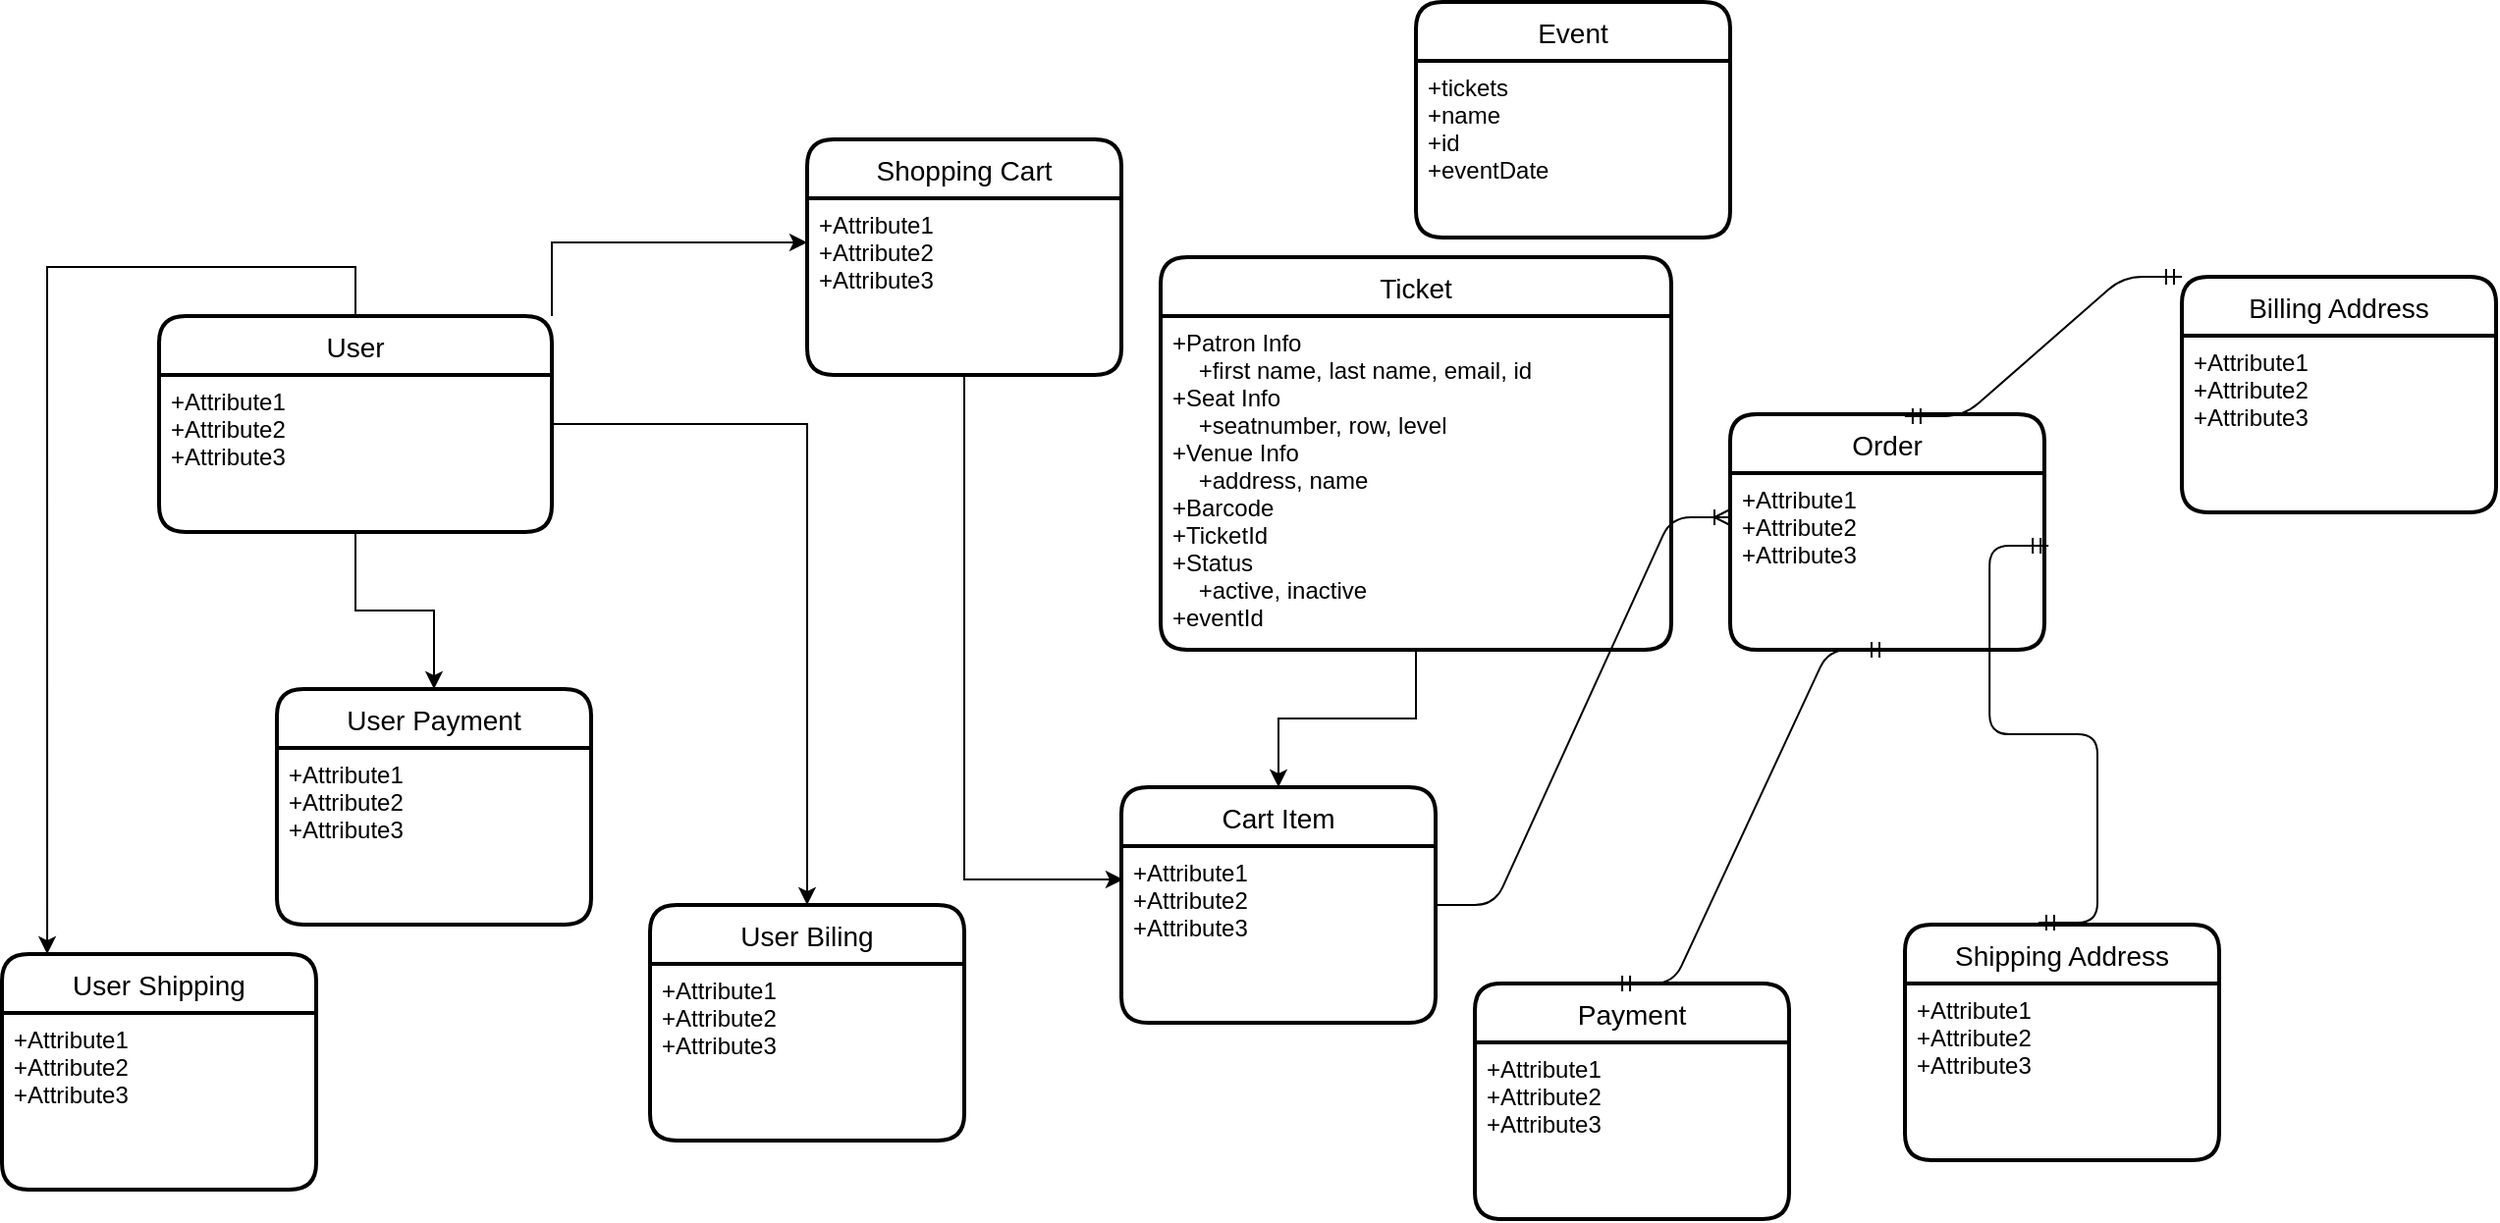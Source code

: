 <mxfile version="14.6.13" type="device"><diagram name="Page-1" id="efa7a0a1-bf9b-a30e-e6df-94a7791c09e9"><mxGraphModel dx="756" dy="1514" grid="1" gridSize="10" guides="1" tooltips="1" connect="1" arrows="1" fold="1" page="1" pageScale="1" pageWidth="1169" pageHeight="827" background="#ffffff" math="0" shadow="0"><root><mxCell id="0"/><mxCell id="1" parent="0"/><mxCell id="dCFg3EO7SGpy4-vVzomk-151" style="edgeStyle=orthogonalEdgeStyle;rounded=0;orthogonalLoop=1;jettySize=auto;html=1;entryX=0.5;entryY=0;entryDx=0;entryDy=0;" edge="1" parent="1" source="dCFg3EO7SGpy4-vVzomk-127" target="dCFg3EO7SGpy4-vVzomk-131"><mxGeometry relative="1" as="geometry"/></mxCell><mxCell id="dCFg3EO7SGpy4-vVzomk-152" style="edgeStyle=orthogonalEdgeStyle;rounded=0;orthogonalLoop=1;jettySize=auto;html=1;entryX=0.144;entryY=0;entryDx=0;entryDy=0;entryPerimeter=0;" edge="1" parent="1" source="dCFg3EO7SGpy4-vVzomk-127" target="dCFg3EO7SGpy4-vVzomk-133"><mxGeometry relative="1" as="geometry"><Array as="points"><mxPoint x="63" y="115"/></Array></mxGeometry></mxCell><mxCell id="dCFg3EO7SGpy4-vVzomk-153" style="edgeStyle=orthogonalEdgeStyle;rounded=0;orthogonalLoop=1;jettySize=auto;html=1;" edge="1" parent="1" source="dCFg3EO7SGpy4-vVzomk-127" target="dCFg3EO7SGpy4-vVzomk-137"><mxGeometry relative="1" as="geometry"/></mxCell><mxCell id="dCFg3EO7SGpy4-vVzomk-154" style="edgeStyle=orthogonalEdgeStyle;rounded=0;orthogonalLoop=1;jettySize=auto;html=1;exitX=1;exitY=0;exitDx=0;exitDy=0;entryX=0;entryY=0.25;entryDx=0;entryDy=0;" edge="1" parent="1" source="dCFg3EO7SGpy4-vVzomk-127" target="dCFg3EO7SGpy4-vVzomk-140"><mxGeometry relative="1" as="geometry"/></mxCell><mxCell id="dCFg3EO7SGpy4-vVzomk-127" value="User" style="swimlane;childLayout=stackLayout;horizontal=1;startSize=30;horizontalStack=0;rounded=1;fontSize=14;fontStyle=0;strokeWidth=2;resizeParent=0;resizeLast=1;shadow=0;dashed=0;align=center;" vertex="1" parent="1"><mxGeometry x="120" y="140" width="200" height="110" as="geometry"/></mxCell><mxCell id="dCFg3EO7SGpy4-vVzomk-128" value="+Attribute1&#10;+Attribute2&#10;+Attribute3" style="align=left;strokeColor=none;fillColor=none;spacingLeft=4;fontSize=12;verticalAlign=top;resizable=0;rotatable=0;part=1;" vertex="1" parent="dCFg3EO7SGpy4-vVzomk-127"><mxGeometry y="30" width="200" height="80" as="geometry"/></mxCell><mxCell id="dCFg3EO7SGpy4-vVzomk-129" value="Ticket" style="swimlane;childLayout=stackLayout;horizontal=1;startSize=30;horizontalStack=0;rounded=1;fontSize=14;fontStyle=0;strokeWidth=2;resizeParent=0;resizeLast=1;shadow=0;dashed=0;align=center;" vertex="1" parent="1"><mxGeometry x="630" y="110" width="260" height="200" as="geometry"/></mxCell><mxCell id="dCFg3EO7SGpy4-vVzomk-130" value="+Patron Info&#10;    +first name, last name, email, id&#10;+Seat Info&#10;    +seatnumber, row, level&#10;+Venue Info&#10;    +address, name&#10;+Barcode&#10;+TicketId&#10;+Status&#10;    +active, inactive&#10;+eventId" style="align=left;strokeColor=none;fillColor=none;spacingLeft=4;fontSize=12;verticalAlign=top;resizable=0;rotatable=0;part=1;" vertex="1" parent="dCFg3EO7SGpy4-vVzomk-129"><mxGeometry y="30" width="260" height="170" as="geometry"/></mxCell><mxCell id="dCFg3EO7SGpy4-vVzomk-131" value="User Payment" style="swimlane;childLayout=stackLayout;horizontal=1;startSize=30;horizontalStack=0;rounded=1;fontSize=14;fontStyle=0;strokeWidth=2;resizeParent=0;resizeLast=1;shadow=0;dashed=0;align=center;" vertex="1" parent="1"><mxGeometry x="180" y="330" width="160" height="120" as="geometry"/></mxCell><mxCell id="dCFg3EO7SGpy4-vVzomk-132" value="+Attribute1&#10;+Attribute2&#10;+Attribute3" style="align=left;strokeColor=none;fillColor=none;spacingLeft=4;fontSize=12;verticalAlign=top;resizable=0;rotatable=0;part=1;" vertex="1" parent="dCFg3EO7SGpy4-vVzomk-131"><mxGeometry y="30" width="160" height="90" as="geometry"/></mxCell><mxCell id="dCFg3EO7SGpy4-vVzomk-133" value="User Shipping" style="swimlane;childLayout=stackLayout;horizontal=1;startSize=30;horizontalStack=0;rounded=1;fontSize=14;fontStyle=0;strokeWidth=2;resizeParent=0;resizeLast=1;shadow=0;dashed=0;align=center;" vertex="1" parent="1"><mxGeometry x="40" y="465" width="160" height="120" as="geometry"/></mxCell><mxCell id="dCFg3EO7SGpy4-vVzomk-134" value="+Attribute1&#10;+Attribute2&#10;+Attribute3" style="align=left;strokeColor=none;fillColor=none;spacingLeft=4;fontSize=12;verticalAlign=top;resizable=0;rotatable=0;part=1;" vertex="1" parent="dCFg3EO7SGpy4-vVzomk-133"><mxGeometry y="30" width="160" height="90" as="geometry"/></mxCell><mxCell id="dCFg3EO7SGpy4-vVzomk-137" value="User Biling" style="swimlane;childLayout=stackLayout;horizontal=1;startSize=30;horizontalStack=0;rounded=1;fontSize=14;fontStyle=0;strokeWidth=2;resizeParent=0;resizeLast=1;shadow=0;dashed=0;align=center;" vertex="1" parent="1"><mxGeometry x="370" y="440" width="160" height="120" as="geometry"/></mxCell><mxCell id="dCFg3EO7SGpy4-vVzomk-138" value="+Attribute1&#10;+Attribute2&#10;+Attribute3" style="align=left;strokeColor=none;fillColor=none;spacingLeft=4;fontSize=12;verticalAlign=top;resizable=0;rotatable=0;part=1;" vertex="1" parent="dCFg3EO7SGpy4-vVzomk-137"><mxGeometry y="30" width="160" height="90" as="geometry"/></mxCell><mxCell id="dCFg3EO7SGpy4-vVzomk-139" value="Shopping Cart" style="swimlane;childLayout=stackLayout;horizontal=1;startSize=30;horizontalStack=0;rounded=1;fontSize=14;fontStyle=0;strokeWidth=2;resizeParent=0;resizeLast=1;shadow=0;dashed=0;align=center;" vertex="1" parent="1"><mxGeometry x="450" y="50" width="160" height="120" as="geometry"/></mxCell><mxCell id="dCFg3EO7SGpy4-vVzomk-140" value="+Attribute1&#10;+Attribute2&#10;+Attribute3" style="align=left;strokeColor=none;fillColor=none;spacingLeft=4;fontSize=12;verticalAlign=top;resizable=0;rotatable=0;part=1;" vertex="1" parent="dCFg3EO7SGpy4-vVzomk-139"><mxGeometry y="30" width="160" height="90" as="geometry"/></mxCell><mxCell id="dCFg3EO7SGpy4-vVzomk-142" value="Order" style="swimlane;childLayout=stackLayout;horizontal=1;startSize=30;horizontalStack=0;rounded=1;fontSize=14;fontStyle=0;strokeWidth=2;resizeParent=0;resizeLast=1;shadow=0;dashed=0;align=center;" vertex="1" parent="1"><mxGeometry x="920" y="190" width="160" height="120" as="geometry"/></mxCell><mxCell id="dCFg3EO7SGpy4-vVzomk-143" value="+Attribute1&#10;+Attribute2&#10;+Attribute3" style="align=left;strokeColor=none;fillColor=none;spacingLeft=4;fontSize=12;verticalAlign=top;resizable=0;rotatable=0;part=1;" vertex="1" parent="dCFg3EO7SGpy4-vVzomk-142"><mxGeometry y="30" width="160" height="90" as="geometry"/></mxCell><mxCell id="dCFg3EO7SGpy4-vVzomk-144" value="Event" style="swimlane;childLayout=stackLayout;horizontal=1;startSize=30;horizontalStack=0;rounded=1;fontSize=14;fontStyle=0;strokeWidth=2;resizeParent=0;resizeLast=1;shadow=0;dashed=0;align=center;" vertex="1" parent="1"><mxGeometry x="760" y="-20" width="160" height="120" as="geometry"/></mxCell><mxCell id="dCFg3EO7SGpy4-vVzomk-145" value="+tickets&#10;+name&#10;+id&#10;+eventDate" style="align=left;strokeColor=none;fillColor=none;spacingLeft=4;fontSize=12;verticalAlign=top;resizable=0;rotatable=0;part=1;" vertex="1" parent="dCFg3EO7SGpy4-vVzomk-144"><mxGeometry y="30" width="160" height="90" as="geometry"/></mxCell><mxCell id="dCFg3EO7SGpy4-vVzomk-146" value="Shipping Address" style="swimlane;childLayout=stackLayout;horizontal=1;startSize=30;horizontalStack=0;rounded=1;fontSize=14;fontStyle=0;strokeWidth=2;resizeParent=0;resizeLast=1;shadow=0;dashed=0;align=center;" vertex="1" parent="1"><mxGeometry x="1009" y="450" width="160" height="120" as="geometry"/></mxCell><mxCell id="dCFg3EO7SGpy4-vVzomk-147" value="+Attribute1&#10;+Attribute2&#10;+Attribute3" style="align=left;strokeColor=none;fillColor=none;spacingLeft=4;fontSize=12;verticalAlign=top;resizable=0;rotatable=0;part=1;" vertex="1" parent="dCFg3EO7SGpy4-vVzomk-146"><mxGeometry y="30" width="160" height="90" as="geometry"/></mxCell><mxCell id="dCFg3EO7SGpy4-vVzomk-149" value="Payment" style="swimlane;childLayout=stackLayout;horizontal=1;startSize=30;horizontalStack=0;rounded=1;fontSize=14;fontStyle=0;strokeWidth=2;resizeParent=0;resizeLast=1;shadow=0;dashed=0;align=center;" vertex="1" parent="1"><mxGeometry x="790" y="480" width="160" height="120" as="geometry"/></mxCell><mxCell id="dCFg3EO7SGpy4-vVzomk-150" value="+Attribute1&#10;+Attribute2&#10;+Attribute3" style="align=left;strokeColor=none;fillColor=none;spacingLeft=4;fontSize=12;verticalAlign=top;resizable=0;rotatable=0;part=1;" vertex="1" parent="dCFg3EO7SGpy4-vVzomk-149"><mxGeometry y="30" width="160" height="90" as="geometry"/></mxCell><mxCell id="dCFg3EO7SGpy4-vVzomk-155" value="Cart Item" style="swimlane;childLayout=stackLayout;horizontal=1;startSize=30;horizontalStack=0;rounded=1;fontSize=14;fontStyle=0;strokeWidth=2;resizeParent=0;resizeLast=1;shadow=0;dashed=0;align=center;" vertex="1" parent="1"><mxGeometry x="610" y="380" width="160" height="120" as="geometry"/></mxCell><mxCell id="dCFg3EO7SGpy4-vVzomk-156" value="+Attribute1&#10;+Attribute2&#10;+Attribute3" style="align=left;strokeColor=none;fillColor=none;spacingLeft=4;fontSize=12;verticalAlign=top;resizable=0;rotatable=0;part=1;" vertex="1" parent="dCFg3EO7SGpy4-vVzomk-155"><mxGeometry y="30" width="160" height="90" as="geometry"/></mxCell><mxCell id="dCFg3EO7SGpy4-vVzomk-157" style="edgeStyle=orthogonalEdgeStyle;rounded=0;orthogonalLoop=1;jettySize=auto;html=1;" edge="1" parent="1" source="dCFg3EO7SGpy4-vVzomk-130" target="dCFg3EO7SGpy4-vVzomk-155"><mxGeometry relative="1" as="geometry"/></mxCell><mxCell id="dCFg3EO7SGpy4-vVzomk-158" style="edgeStyle=orthogonalEdgeStyle;rounded=0;orthogonalLoop=1;jettySize=auto;html=1;entryX=0.006;entryY=0.189;entryDx=0;entryDy=0;entryPerimeter=0;" edge="1" parent="1" source="dCFg3EO7SGpy4-vVzomk-140" target="dCFg3EO7SGpy4-vVzomk-156"><mxGeometry relative="1" as="geometry"/></mxCell><mxCell id="dCFg3EO7SGpy4-vVzomk-161" value="" style="edgeStyle=entityRelationEdgeStyle;fontSize=12;html=1;endArrow=ERoneToMany;entryX=0;entryY=0.25;entryDx=0;entryDy=0;" edge="1" parent="1" target="dCFg3EO7SGpy4-vVzomk-143"><mxGeometry width="100" height="100" relative="1" as="geometry"><mxPoint x="770" y="440" as="sourcePoint"/><mxPoint x="870" y="340" as="targetPoint"/></mxGeometry></mxCell><mxCell id="dCFg3EO7SGpy4-vVzomk-164" value="" style="edgeStyle=entityRelationEdgeStyle;fontSize=12;html=1;endArrow=ERmandOne;startArrow=ERmandOne;entryX=0.5;entryY=1;entryDx=0;entryDy=0;exitX=0.444;exitY=0;exitDx=0;exitDy=0;exitPerimeter=0;" edge="1" parent="1" source="dCFg3EO7SGpy4-vVzomk-149" target="dCFg3EO7SGpy4-vVzomk-143"><mxGeometry width="100" height="100" relative="1" as="geometry"><mxPoint x="890" y="440" as="sourcePoint"/><mxPoint x="990" y="340" as="targetPoint"/></mxGeometry></mxCell><mxCell id="dCFg3EO7SGpy4-vVzomk-167" value="" style="edgeStyle=entityRelationEdgeStyle;fontSize=12;html=1;endArrow=ERmandOne;startArrow=ERmandOne;entryX=1.013;entryY=0.411;entryDx=0;entryDy=0;entryPerimeter=0;exitX=0.425;exitY=-0.008;exitDx=0;exitDy=0;exitPerimeter=0;" edge="1" parent="1" source="dCFg3EO7SGpy4-vVzomk-146" target="dCFg3EO7SGpy4-vVzomk-143"><mxGeometry width="100" height="100" relative="1" as="geometry"><mxPoint x="330" y="730" as="sourcePoint"/><mxPoint x="430" y="630" as="targetPoint"/></mxGeometry></mxCell><mxCell id="dCFg3EO7SGpy4-vVzomk-168" value="Billing Address" style="swimlane;childLayout=stackLayout;horizontal=1;startSize=30;horizontalStack=0;rounded=1;fontSize=14;fontStyle=0;strokeWidth=2;resizeParent=0;resizeLast=1;shadow=0;dashed=0;align=center;" vertex="1" parent="1"><mxGeometry x="1150" y="120" width="160" height="120" as="geometry"/></mxCell><mxCell id="dCFg3EO7SGpy4-vVzomk-169" value="+Attribute1&#10;+Attribute2&#10;+Attribute3" style="align=left;strokeColor=none;fillColor=none;spacingLeft=4;fontSize=12;verticalAlign=top;resizable=0;rotatable=0;part=1;" vertex="1" parent="dCFg3EO7SGpy4-vVzomk-168"><mxGeometry y="30" width="160" height="90" as="geometry"/></mxCell><mxCell id="dCFg3EO7SGpy4-vVzomk-170" value="" style="edgeStyle=entityRelationEdgeStyle;fontSize=12;html=1;endArrow=ERmandOne;startArrow=ERmandOne;entryX=0;entryY=0;entryDx=0;entryDy=0;exitX=0.556;exitY=0.008;exitDx=0;exitDy=0;exitPerimeter=0;" edge="1" parent="1" source="dCFg3EO7SGpy4-vVzomk-142" target="dCFg3EO7SGpy4-vVzomk-168"><mxGeometry width="100" height="100" relative="1" as="geometry"><mxPoint x="520" y="750" as="sourcePoint"/><mxPoint x="620" y="650" as="targetPoint"/></mxGeometry></mxCell></root></mxGraphModel></diagram></mxfile>